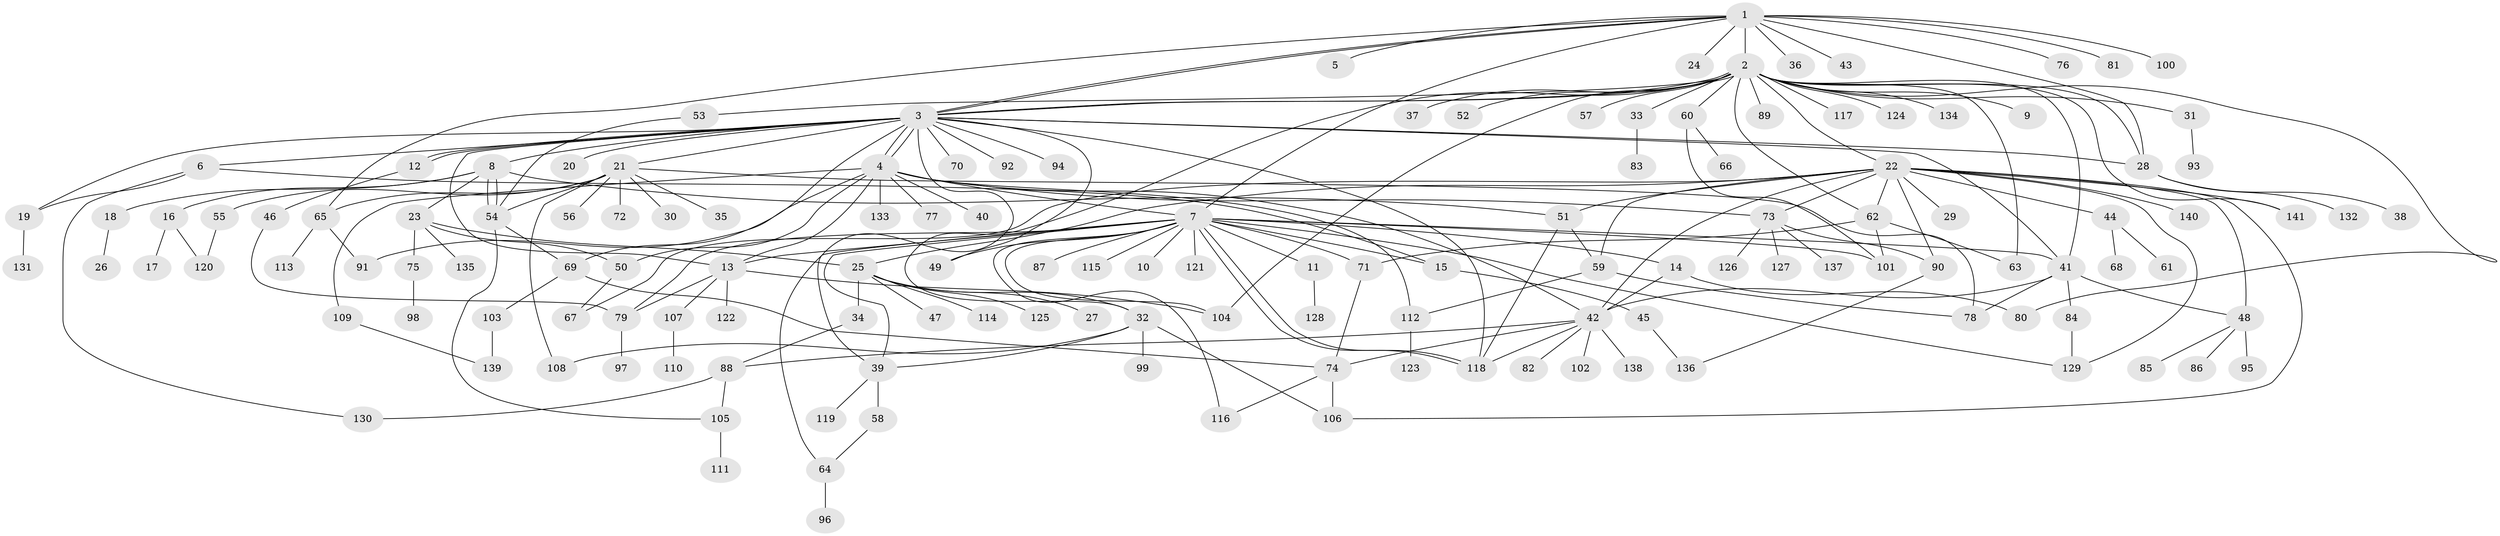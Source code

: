 // Generated by graph-tools (version 1.1) at 2025/49/03/09/25 03:49:58]
// undirected, 141 vertices, 208 edges
graph export_dot {
graph [start="1"]
  node [color=gray90,style=filled];
  1;
  2;
  3;
  4;
  5;
  6;
  7;
  8;
  9;
  10;
  11;
  12;
  13;
  14;
  15;
  16;
  17;
  18;
  19;
  20;
  21;
  22;
  23;
  24;
  25;
  26;
  27;
  28;
  29;
  30;
  31;
  32;
  33;
  34;
  35;
  36;
  37;
  38;
  39;
  40;
  41;
  42;
  43;
  44;
  45;
  46;
  47;
  48;
  49;
  50;
  51;
  52;
  53;
  54;
  55;
  56;
  57;
  58;
  59;
  60;
  61;
  62;
  63;
  64;
  65;
  66;
  67;
  68;
  69;
  70;
  71;
  72;
  73;
  74;
  75;
  76;
  77;
  78;
  79;
  80;
  81;
  82;
  83;
  84;
  85;
  86;
  87;
  88;
  89;
  90;
  91;
  92;
  93;
  94;
  95;
  96;
  97;
  98;
  99;
  100;
  101;
  102;
  103;
  104;
  105;
  106;
  107;
  108;
  109;
  110;
  111;
  112;
  113;
  114;
  115;
  116;
  117;
  118;
  119;
  120;
  121;
  122;
  123;
  124;
  125;
  126;
  127;
  128;
  129;
  130;
  131;
  132;
  133;
  134;
  135;
  136;
  137;
  138;
  139;
  140;
  141;
  1 -- 2;
  1 -- 3;
  1 -- 3;
  1 -- 5;
  1 -- 7;
  1 -- 24;
  1 -- 28;
  1 -- 36;
  1 -- 43;
  1 -- 65;
  1 -- 76;
  1 -- 81;
  1 -- 100;
  2 -- 3;
  2 -- 3;
  2 -- 9;
  2 -- 22;
  2 -- 28;
  2 -- 31;
  2 -- 32;
  2 -- 33;
  2 -- 37;
  2 -- 41;
  2 -- 52;
  2 -- 53;
  2 -- 57;
  2 -- 60;
  2 -- 62;
  2 -- 63;
  2 -- 80;
  2 -- 89;
  2 -- 104;
  2 -- 117;
  2 -- 124;
  2 -- 134;
  2 -- 141;
  3 -- 4;
  3 -- 4;
  3 -- 6;
  3 -- 8;
  3 -- 12;
  3 -- 12;
  3 -- 13;
  3 -- 19;
  3 -- 20;
  3 -- 21;
  3 -- 28;
  3 -- 39;
  3 -- 41;
  3 -- 49;
  3 -- 69;
  3 -- 70;
  3 -- 92;
  3 -- 94;
  3 -- 118;
  4 -- 7;
  4 -- 13;
  4 -- 40;
  4 -- 42;
  4 -- 50;
  4 -- 73;
  4 -- 77;
  4 -- 91;
  4 -- 109;
  4 -- 112;
  4 -- 133;
  6 -- 15;
  6 -- 19;
  6 -- 130;
  7 -- 10;
  7 -- 11;
  7 -- 13;
  7 -- 14;
  7 -- 15;
  7 -- 39;
  7 -- 41;
  7 -- 49;
  7 -- 64;
  7 -- 71;
  7 -- 79;
  7 -- 87;
  7 -- 101;
  7 -- 104;
  7 -- 115;
  7 -- 116;
  7 -- 118;
  7 -- 118;
  7 -- 121;
  7 -- 129;
  8 -- 16;
  8 -- 18;
  8 -- 23;
  8 -- 51;
  8 -- 54;
  8 -- 54;
  11 -- 128;
  12 -- 46;
  13 -- 79;
  13 -- 104;
  13 -- 107;
  13 -- 122;
  14 -- 42;
  14 -- 80;
  15 -- 45;
  16 -- 17;
  16 -- 120;
  18 -- 26;
  19 -- 131;
  21 -- 30;
  21 -- 35;
  21 -- 54;
  21 -- 55;
  21 -- 56;
  21 -- 65;
  21 -- 72;
  21 -- 78;
  21 -- 108;
  22 -- 25;
  22 -- 29;
  22 -- 42;
  22 -- 44;
  22 -- 48;
  22 -- 51;
  22 -- 59;
  22 -- 62;
  22 -- 67;
  22 -- 73;
  22 -- 90;
  22 -- 106;
  22 -- 129;
  22 -- 140;
  22 -- 141;
  23 -- 25;
  23 -- 50;
  23 -- 75;
  23 -- 135;
  25 -- 27;
  25 -- 32;
  25 -- 34;
  25 -- 47;
  25 -- 114;
  25 -- 125;
  28 -- 38;
  28 -- 132;
  31 -- 93;
  32 -- 39;
  32 -- 99;
  32 -- 106;
  32 -- 108;
  33 -- 83;
  34 -- 88;
  39 -- 58;
  39 -- 119;
  41 -- 42;
  41 -- 48;
  41 -- 78;
  41 -- 84;
  42 -- 74;
  42 -- 82;
  42 -- 88;
  42 -- 102;
  42 -- 118;
  42 -- 138;
  44 -- 61;
  44 -- 68;
  45 -- 136;
  46 -- 79;
  48 -- 85;
  48 -- 86;
  48 -- 95;
  50 -- 67;
  51 -- 59;
  51 -- 118;
  53 -- 54;
  54 -- 69;
  54 -- 105;
  55 -- 120;
  58 -- 64;
  59 -- 78;
  59 -- 112;
  60 -- 66;
  60 -- 101;
  62 -- 63;
  62 -- 71;
  62 -- 101;
  64 -- 96;
  65 -- 91;
  65 -- 113;
  69 -- 74;
  69 -- 103;
  71 -- 74;
  73 -- 90;
  73 -- 126;
  73 -- 127;
  73 -- 137;
  74 -- 106;
  74 -- 116;
  75 -- 98;
  79 -- 97;
  84 -- 129;
  88 -- 105;
  88 -- 130;
  90 -- 136;
  103 -- 139;
  105 -- 111;
  107 -- 110;
  109 -- 139;
  112 -- 123;
}
